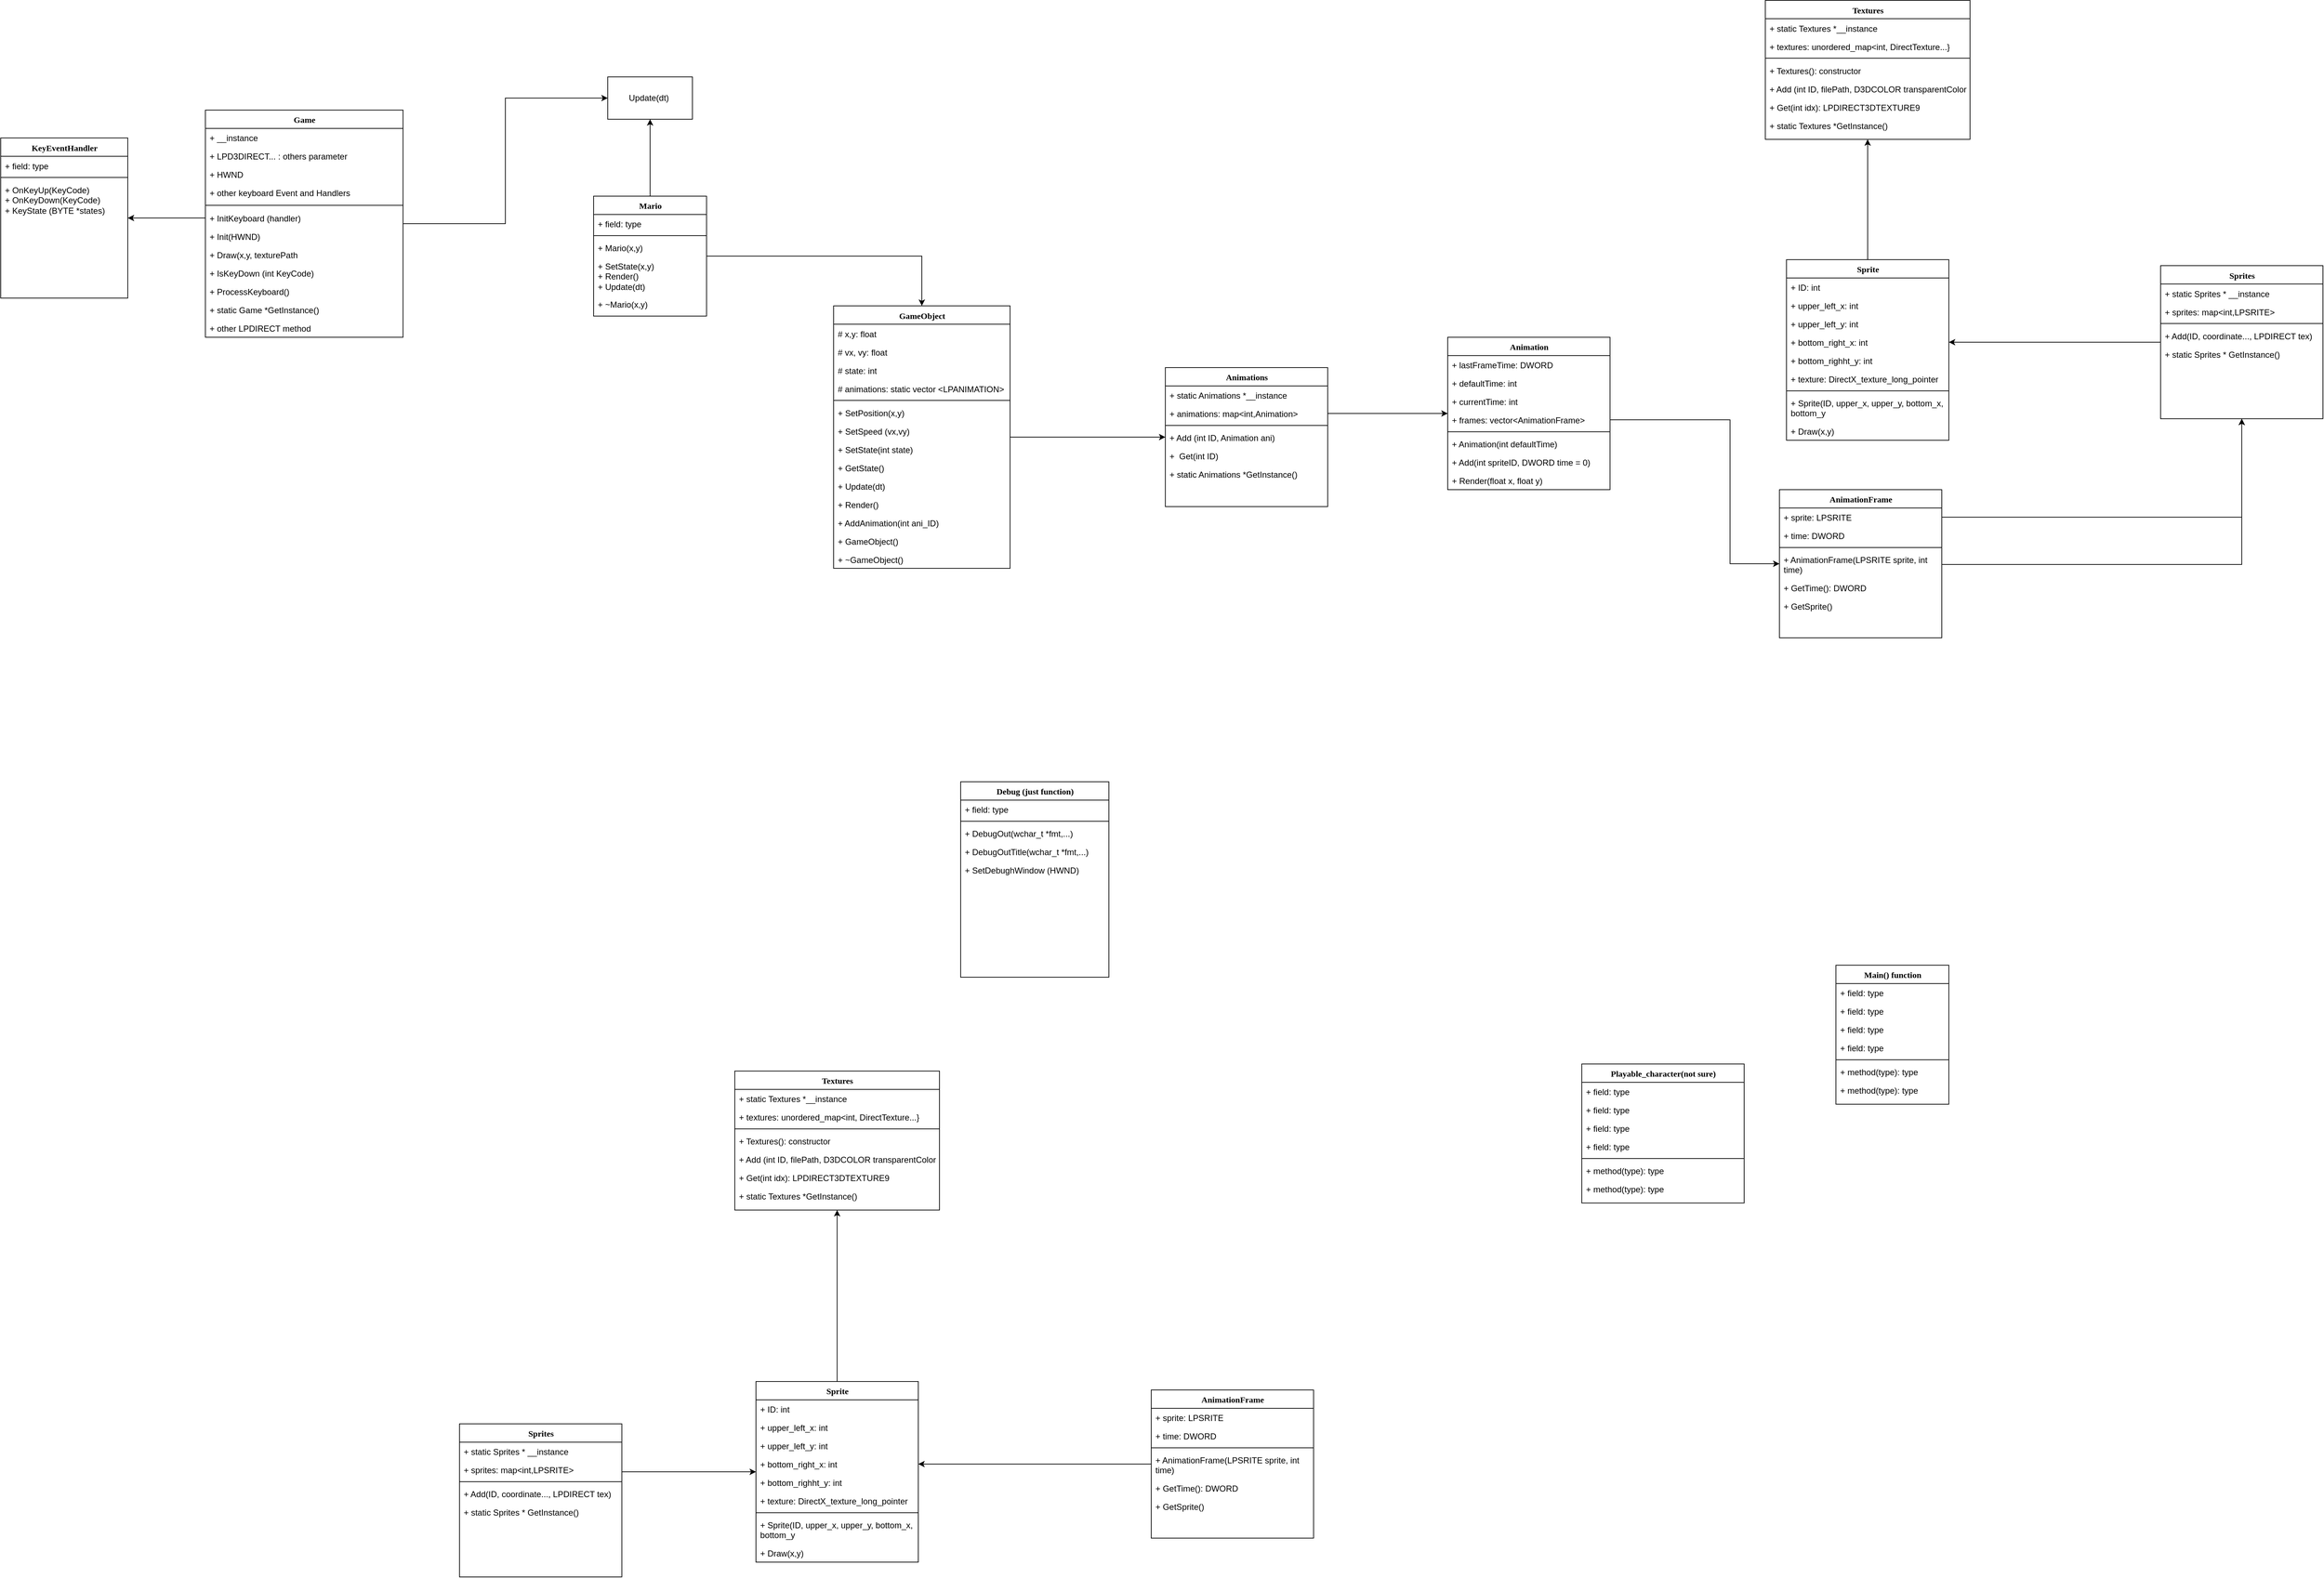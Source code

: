 <mxfile version="13.7.9" type="google"><diagram name="Page-1" id="9f46799a-70d6-7492-0946-bef42562c5a5"><mxGraphModel dx="1955" dy="1899" grid="1" gridSize="10" guides="1" tooltips="1" connect="1" arrows="1" fold="1" page="1" pageScale="1" pageWidth="1100" pageHeight="850" background="#ffffff" math="0" shadow="0"><root><mxCell id="0"/><mxCell id="1" parent="0"/><mxCell id="pceAsIxfxZbN6mCJ79yh-163" style="edgeStyle=orthogonalEdgeStyle;rounded=0;orthogonalLoop=1;jettySize=auto;html=1;entryX=1;entryY=0.5;entryDx=0;entryDy=0;" edge="1" parent="1" source="pceAsIxfxZbN6mCJ79yh-120" target="pceAsIxfxZbN6mCJ79yh-119"><mxGeometry relative="1" as="geometry"/></mxCell><mxCell id="pceAsIxfxZbN6mCJ79yh-192" style="edgeStyle=orthogonalEdgeStyle;rounded=0;orthogonalLoop=1;jettySize=auto;html=1;" edge="1" parent="1" source="pceAsIxfxZbN6mCJ79yh-109" target="pceAsIxfxZbN6mCJ79yh-25"><mxGeometry relative="1" as="geometry"/></mxCell><mxCell id="pceAsIxfxZbN6mCJ79yh-172" style="edgeStyle=orthogonalEdgeStyle;rounded=0;orthogonalLoop=1;jettySize=auto;html=1;" edge="1" parent="1" source="pceAsIxfxZbN6mCJ79yh-19" target="pceAsIxfxZbN6mCJ79yh-109"><mxGeometry relative="1" as="geometry"><Array as="points"><mxPoint x="1400" y="1448"/><mxPoint x="1400" y="1448"/></Array></mxGeometry></mxCell><mxCell id="pceAsIxfxZbN6mCJ79yh-189" style="edgeStyle=orthogonalEdgeStyle;rounded=0;orthogonalLoop=1;jettySize=auto;html=1;" edge="1" parent="1" source="pceAsIxfxZbN6mCJ79yh-33" target="pceAsIxfxZbN6mCJ79yh-9"><mxGeometry relative="1" as="geometry"/></mxCell><mxCell id="pceAsIxfxZbN6mCJ79yh-173" style="edgeStyle=orthogonalEdgeStyle;rounded=0;orthogonalLoop=1;jettySize=auto;html=1;" edge="1" parent="1" source="78961159f06e98e8-52" target="78961159f06e98e8-17"><mxGeometry relative="1" as="geometry"/></mxCell><mxCell id="pceAsIxfxZbN6mCJ79yh-175" style="edgeStyle=orthogonalEdgeStyle;rounded=0;orthogonalLoop=1;jettySize=auto;html=1;" edge="1" parent="1" source="pceAsIxfxZbN6mCJ79yh-11" target="pceAsIxfxZbN6mCJ79yh-1"><mxGeometry relative="1" as="geometry"/></mxCell><mxCell id="pceAsIxfxZbN6mCJ79yh-176" style="edgeStyle=orthogonalEdgeStyle;rounded=0;orthogonalLoop=1;jettySize=auto;html=1;entryX=0.5;entryY=0;entryDx=0;entryDy=0;" edge="1" parent="1" source="pceAsIxfxZbN6mCJ79yh-41" target="pceAsIxfxZbN6mCJ79yh-33"><mxGeometry relative="1" as="geometry"/></mxCell><mxCell id="78961159f06e98e8-30" value="Debug (just function)" style="swimlane;html=1;fontStyle=1;align=center;verticalAlign=top;childLayout=stackLayout;horizontal=1;startSize=26;horizontalStack=0;resizeParent=1;resizeLast=0;collapsible=1;marginBottom=0;swimlaneFillColor=#ffffff;rounded=0;shadow=0;comic=0;labelBackgroundColor=none;strokeWidth=1;fillColor=none;fontFamily=Verdana;fontSize=12" parent="1" vertex="1"><mxGeometry x="1810" y="470" width="210" height="277" as="geometry"/></mxCell><mxCell id="78961159f06e98e8-37" value="+ field: type" style="text;html=1;strokeColor=none;fillColor=none;align=left;verticalAlign=top;spacingLeft=4;spacingRight=4;whiteSpace=wrap;overflow=hidden;rotatable=0;points=[[0,0.5],[1,0.5]];portConstraint=eastwest;" parent="78961159f06e98e8-30" vertex="1"><mxGeometry y="26" width="210" height="26" as="geometry"/></mxCell><mxCell id="78961159f06e98e8-38" value="" style="line;html=1;strokeWidth=1;fillColor=none;align=left;verticalAlign=middle;spacingTop=-1;spacingLeft=3;spacingRight=3;rotatable=0;labelPosition=right;points=[];portConstraint=eastwest;" parent="78961159f06e98e8-30" vertex="1"><mxGeometry y="52" width="210" height="8" as="geometry"/></mxCell><mxCell id="78961159f06e98e8-39" value="+ DebugOut(wchar_t *fmt,...)&amp;nbsp;" style="text;html=1;strokeColor=none;fillColor=none;align=left;verticalAlign=top;spacingLeft=4;spacingRight=4;whiteSpace=wrap;overflow=hidden;rotatable=0;points=[[0,0.5],[1,0.5]];portConstraint=eastwest;" parent="78961159f06e98e8-30" vertex="1"><mxGeometry y="60" width="210" height="26" as="geometry"/></mxCell><mxCell id="78961159f06e98e8-40" value="+ DebugOutTitle(wchar_t *fmt,...)" style="text;html=1;strokeColor=none;fillColor=none;align=left;verticalAlign=top;spacingLeft=4;spacingRight=4;whiteSpace=wrap;overflow=hidden;rotatable=0;points=[[0,0.5],[1,0.5]];portConstraint=eastwest;" parent="78961159f06e98e8-30" vertex="1"><mxGeometry y="86" width="210" height="26" as="geometry"/></mxCell><mxCell id="78961159f06e98e8-42" value="+ SetDebughWindow (HWND)" style="text;html=1;strokeColor=none;fillColor=none;align=left;verticalAlign=top;spacingLeft=4;spacingRight=4;whiteSpace=wrap;overflow=hidden;rotatable=0;points=[[0,0.5],[1,0.5]];portConstraint=eastwest;" parent="78961159f06e98e8-30" vertex="1"><mxGeometry y="112" width="210" height="26" as="geometry"/></mxCell><mxCell id="pceAsIxfxZbN6mCJ79yh-49" value="Playable_character(not sure)" style="swimlane;html=1;fontStyle=1;align=center;verticalAlign=top;childLayout=stackLayout;horizontal=1;startSize=26;horizontalStack=0;resizeParent=1;resizeLast=0;collapsible=1;marginBottom=0;swimlaneFillColor=#ffffff;rounded=0;shadow=0;comic=0;labelBackgroundColor=none;strokeWidth=1;fillColor=none;fontFamily=Verdana;fontSize=12" vertex="1" parent="1"><mxGeometry x="2690" y="870" width="230" height="197" as="geometry"/></mxCell><mxCell id="pceAsIxfxZbN6mCJ79yh-50" value="+ field: type" style="text;html=1;strokeColor=none;fillColor=none;align=left;verticalAlign=top;spacingLeft=4;spacingRight=4;whiteSpace=wrap;overflow=hidden;rotatable=0;points=[[0,0.5],[1,0.5]];portConstraint=eastwest;" vertex="1" parent="pceAsIxfxZbN6mCJ79yh-49"><mxGeometry y="26" width="230" height="26" as="geometry"/></mxCell><mxCell id="pceAsIxfxZbN6mCJ79yh-51" value="+ field: type" style="text;html=1;strokeColor=none;fillColor=none;align=left;verticalAlign=top;spacingLeft=4;spacingRight=4;whiteSpace=wrap;overflow=hidden;rotatable=0;points=[[0,0.5],[1,0.5]];portConstraint=eastwest;" vertex="1" parent="pceAsIxfxZbN6mCJ79yh-49"><mxGeometry y="52" width="230" height="26" as="geometry"/></mxCell><mxCell id="pceAsIxfxZbN6mCJ79yh-52" value="+ field: type" style="text;html=1;strokeColor=none;fillColor=none;align=left;verticalAlign=top;spacingLeft=4;spacingRight=4;whiteSpace=wrap;overflow=hidden;rotatable=0;points=[[0,0.5],[1,0.5]];portConstraint=eastwest;" vertex="1" parent="pceAsIxfxZbN6mCJ79yh-49"><mxGeometry y="78" width="230" height="26" as="geometry"/></mxCell><mxCell id="pceAsIxfxZbN6mCJ79yh-53" value="+ field: type" style="text;html=1;strokeColor=none;fillColor=none;align=left;verticalAlign=top;spacingLeft=4;spacingRight=4;whiteSpace=wrap;overflow=hidden;rotatable=0;points=[[0,0.5],[1,0.5]];portConstraint=eastwest;" vertex="1" parent="pceAsIxfxZbN6mCJ79yh-49"><mxGeometry y="104" width="230" height="26" as="geometry"/></mxCell><mxCell id="pceAsIxfxZbN6mCJ79yh-54" value="" style="line;html=1;strokeWidth=1;fillColor=none;align=left;verticalAlign=middle;spacingTop=-1;spacingLeft=3;spacingRight=3;rotatable=0;labelPosition=right;points=[];portConstraint=eastwest;" vertex="1" parent="pceAsIxfxZbN6mCJ79yh-49"><mxGeometry y="130" width="230" height="8" as="geometry"/></mxCell><mxCell id="pceAsIxfxZbN6mCJ79yh-55" value="+ method(type): type" style="text;html=1;strokeColor=none;fillColor=none;align=left;verticalAlign=top;spacingLeft=4;spacingRight=4;whiteSpace=wrap;overflow=hidden;rotatable=0;points=[[0,0.5],[1,0.5]];portConstraint=eastwest;" vertex="1" parent="pceAsIxfxZbN6mCJ79yh-49"><mxGeometry y="138" width="230" height="26" as="geometry"/></mxCell><mxCell id="pceAsIxfxZbN6mCJ79yh-56" value="+ method(type): type" style="text;html=1;strokeColor=none;fillColor=none;align=left;verticalAlign=top;spacingLeft=4;spacingRight=4;whiteSpace=wrap;overflow=hidden;rotatable=0;points=[[0,0.5],[1,0.5]];portConstraint=eastwest;" vertex="1" parent="pceAsIxfxZbN6mCJ79yh-49"><mxGeometry y="164" width="230" height="26" as="geometry"/></mxCell><mxCell id="pceAsIxfxZbN6mCJ79yh-9" value="Animations" style="swimlane;html=1;fontStyle=1;align=center;verticalAlign=top;childLayout=stackLayout;horizontal=1;startSize=26;horizontalStack=0;resizeParent=1;resizeLast=0;collapsible=1;marginBottom=0;swimlaneFillColor=#ffffff;rounded=0;shadow=0;comic=0;labelBackgroundColor=none;strokeWidth=1;fillColor=none;fontFamily=Verdana;fontSize=12" vertex="1" parent="1"><mxGeometry x="2100" y="-117" width="230" height="197" as="geometry"/></mxCell><mxCell id="pceAsIxfxZbN6mCJ79yh-10" value="+ static Animations *__instance" style="text;html=1;strokeColor=none;fillColor=none;align=left;verticalAlign=top;spacingLeft=4;spacingRight=4;whiteSpace=wrap;overflow=hidden;rotatable=0;points=[[0,0.5],[1,0.5]];portConstraint=eastwest;" vertex="1" parent="pceAsIxfxZbN6mCJ79yh-9"><mxGeometry y="26" width="230" height="26" as="geometry"/></mxCell><mxCell id="pceAsIxfxZbN6mCJ79yh-11" value="+ animations: map&amp;lt;int,Animation&amp;gt;" style="text;html=1;strokeColor=none;fillColor=none;align=left;verticalAlign=top;spacingLeft=4;spacingRight=4;whiteSpace=wrap;overflow=hidden;rotatable=0;points=[[0,0.5],[1,0.5]];portConstraint=eastwest;" vertex="1" parent="pceAsIxfxZbN6mCJ79yh-9"><mxGeometry y="52" width="230" height="26" as="geometry"/></mxCell><mxCell id="pceAsIxfxZbN6mCJ79yh-14" value="" style="line;html=1;strokeWidth=1;fillColor=none;align=left;verticalAlign=middle;spacingTop=-1;spacingLeft=3;spacingRight=3;rotatable=0;labelPosition=right;points=[];portConstraint=eastwest;" vertex="1" parent="pceAsIxfxZbN6mCJ79yh-9"><mxGeometry y="78" width="230" height="8" as="geometry"/></mxCell><mxCell id="pceAsIxfxZbN6mCJ79yh-15" value="+ Add (int ID, Animation ani)&amp;nbsp;" style="text;html=1;strokeColor=none;fillColor=none;align=left;verticalAlign=top;spacingLeft=4;spacingRight=4;whiteSpace=wrap;overflow=hidden;rotatable=0;points=[[0,0.5],[1,0.5]];portConstraint=eastwest;" vertex="1" parent="pceAsIxfxZbN6mCJ79yh-9"><mxGeometry y="86" width="230" height="26" as="geometry"/></mxCell><mxCell id="pceAsIxfxZbN6mCJ79yh-16" value="+&amp;nbsp; Get(int ID)&amp;nbsp;" style="text;html=1;strokeColor=none;fillColor=none;align=left;verticalAlign=top;spacingLeft=4;spacingRight=4;whiteSpace=wrap;overflow=hidden;rotatable=0;points=[[0,0.5],[1,0.5]];portConstraint=eastwest;" vertex="1" parent="pceAsIxfxZbN6mCJ79yh-9"><mxGeometry y="112" width="230" height="26" as="geometry"/></mxCell><mxCell id="pceAsIxfxZbN6mCJ79yh-142" value="+ static Animations *GetInstance()" style="text;html=1;strokeColor=none;fillColor=none;align=left;verticalAlign=top;spacingLeft=4;spacingRight=4;whiteSpace=wrap;overflow=hidden;rotatable=0;points=[[0,0.5],[1,0.5]];portConstraint=eastwest;" vertex="1" parent="pceAsIxfxZbN6mCJ79yh-9"><mxGeometry y="138" width="230" height="26" as="geometry"/></mxCell><mxCell id="pceAsIxfxZbN6mCJ79yh-1" value="Animation&lt;br&gt;" style="swimlane;html=1;fontStyle=1;align=center;verticalAlign=top;childLayout=stackLayout;horizontal=1;startSize=26;horizontalStack=0;resizeParent=1;resizeLast=0;collapsible=1;marginBottom=0;swimlaneFillColor=#ffffff;rounded=0;shadow=0;comic=0;labelBackgroundColor=none;strokeWidth=1;fillColor=none;fontFamily=Verdana;fontSize=12" vertex="1" parent="1"><mxGeometry x="2500" y="-160" width="230" height="216" as="geometry"/></mxCell><mxCell id="pceAsIxfxZbN6mCJ79yh-2" value="+ lastFrameTime: DWORD&lt;br&gt;" style="text;html=1;strokeColor=none;fillColor=none;align=left;verticalAlign=top;spacingLeft=4;spacingRight=4;whiteSpace=wrap;overflow=hidden;rotatable=0;points=[[0,0.5],[1,0.5]];portConstraint=eastwest;" vertex="1" parent="pceAsIxfxZbN6mCJ79yh-1"><mxGeometry y="26" width="230" height="26" as="geometry"/></mxCell><mxCell id="pceAsIxfxZbN6mCJ79yh-3" value="+ defaultTime: int" style="text;html=1;strokeColor=none;fillColor=none;align=left;verticalAlign=top;spacingLeft=4;spacingRight=4;whiteSpace=wrap;overflow=hidden;rotatable=0;points=[[0,0.5],[1,0.5]];portConstraint=eastwest;" vertex="1" parent="pceAsIxfxZbN6mCJ79yh-1"><mxGeometry y="52" width="230" height="26" as="geometry"/></mxCell><mxCell id="pceAsIxfxZbN6mCJ79yh-4" value="+ currentTime: int&amp;nbsp;" style="text;html=1;strokeColor=none;fillColor=none;align=left;verticalAlign=top;spacingLeft=4;spacingRight=4;whiteSpace=wrap;overflow=hidden;rotatable=0;points=[[0,0.5],[1,0.5]];portConstraint=eastwest;" vertex="1" parent="pceAsIxfxZbN6mCJ79yh-1"><mxGeometry y="78" width="230" height="26" as="geometry"/></mxCell><mxCell id="pceAsIxfxZbN6mCJ79yh-5" value="+ frames: vector&amp;lt;AnimationFrame&amp;gt;&amp;nbsp;" style="text;html=1;strokeColor=none;fillColor=none;align=left;verticalAlign=top;spacingLeft=4;spacingRight=4;whiteSpace=wrap;overflow=hidden;rotatable=0;points=[[0,0.5],[1,0.5]];portConstraint=eastwest;" vertex="1" parent="pceAsIxfxZbN6mCJ79yh-1"><mxGeometry y="104" width="230" height="26" as="geometry"/></mxCell><mxCell id="pceAsIxfxZbN6mCJ79yh-6" value="" style="line;html=1;strokeWidth=1;fillColor=none;align=left;verticalAlign=middle;spacingTop=-1;spacingLeft=3;spacingRight=3;rotatable=0;labelPosition=right;points=[];portConstraint=eastwest;" vertex="1" parent="pceAsIxfxZbN6mCJ79yh-1"><mxGeometry y="130" width="230" height="8" as="geometry"/></mxCell><mxCell id="pceAsIxfxZbN6mCJ79yh-7" value="+ Animation(int defaultTime)&amp;nbsp;" style="text;html=1;strokeColor=none;fillColor=none;align=left;verticalAlign=top;spacingLeft=4;spacingRight=4;whiteSpace=wrap;overflow=hidden;rotatable=0;points=[[0,0.5],[1,0.5]];portConstraint=eastwest;" vertex="1" parent="pceAsIxfxZbN6mCJ79yh-1"><mxGeometry y="138" width="230" height="26" as="geometry"/></mxCell><mxCell id="pceAsIxfxZbN6mCJ79yh-8" value="+ Add(int spriteID, DWORD time = 0)&amp;nbsp;" style="text;html=1;strokeColor=none;fillColor=none;align=left;verticalAlign=top;spacingLeft=4;spacingRight=4;whiteSpace=wrap;overflow=hidden;rotatable=0;points=[[0,0.5],[1,0.5]];portConstraint=eastwest;" vertex="1" parent="pceAsIxfxZbN6mCJ79yh-1"><mxGeometry y="164" width="230" height="26" as="geometry"/></mxCell><mxCell id="pceAsIxfxZbN6mCJ79yh-141" value="+ Render(float x, float y)" style="text;html=1;strokeColor=none;fillColor=none;align=left;verticalAlign=top;spacingLeft=4;spacingRight=4;whiteSpace=wrap;overflow=hidden;rotatable=0;points=[[0,0.5],[1,0.5]];portConstraint=eastwest;" vertex="1" parent="pceAsIxfxZbN6mCJ79yh-1"><mxGeometry y="190" width="230" height="26" as="geometry"/></mxCell><mxCell id="pceAsIxfxZbN6mCJ79yh-194" style="edgeStyle=orthogonalEdgeStyle;rounded=0;orthogonalLoop=1;jettySize=auto;html=1;" edge="1" source="pceAsIxfxZbN6mCJ79yh-195" target="pceAsIxfxZbN6mCJ79yh-219" parent="1"><mxGeometry relative="1" as="geometry"/></mxCell><mxCell id="pceAsIxfxZbN6mCJ79yh-57" value="Main() function" style="swimlane;html=1;fontStyle=1;align=center;verticalAlign=top;childLayout=stackLayout;horizontal=1;startSize=26;horizontalStack=0;resizeParent=1;resizeLast=0;collapsible=1;marginBottom=0;swimlaneFillColor=#ffffff;rounded=0;shadow=0;comic=0;labelBackgroundColor=none;strokeWidth=1;fillColor=none;fontFamily=Verdana;fontSize=12" vertex="1" parent="1"><mxGeometry x="3050" y="730" width="160" height="197" as="geometry"/></mxCell><mxCell id="pceAsIxfxZbN6mCJ79yh-58" value="+ field: type" style="text;html=1;strokeColor=none;fillColor=none;align=left;verticalAlign=top;spacingLeft=4;spacingRight=4;whiteSpace=wrap;overflow=hidden;rotatable=0;points=[[0,0.5],[1,0.5]];portConstraint=eastwest;" vertex="1" parent="pceAsIxfxZbN6mCJ79yh-57"><mxGeometry y="26" width="160" height="26" as="geometry"/></mxCell><mxCell id="pceAsIxfxZbN6mCJ79yh-59" value="+ field: type" style="text;html=1;strokeColor=none;fillColor=none;align=left;verticalAlign=top;spacingLeft=4;spacingRight=4;whiteSpace=wrap;overflow=hidden;rotatable=0;points=[[0,0.5],[1,0.5]];portConstraint=eastwest;" vertex="1" parent="pceAsIxfxZbN6mCJ79yh-57"><mxGeometry y="52" width="160" height="26" as="geometry"/></mxCell><mxCell id="pceAsIxfxZbN6mCJ79yh-60" value="+ field: type" style="text;html=1;strokeColor=none;fillColor=none;align=left;verticalAlign=top;spacingLeft=4;spacingRight=4;whiteSpace=wrap;overflow=hidden;rotatable=0;points=[[0,0.5],[1,0.5]];portConstraint=eastwest;" vertex="1" parent="pceAsIxfxZbN6mCJ79yh-57"><mxGeometry y="78" width="160" height="26" as="geometry"/></mxCell><mxCell id="pceAsIxfxZbN6mCJ79yh-61" value="+ field: type" style="text;html=1;strokeColor=none;fillColor=none;align=left;verticalAlign=top;spacingLeft=4;spacingRight=4;whiteSpace=wrap;overflow=hidden;rotatable=0;points=[[0,0.5],[1,0.5]];portConstraint=eastwest;" vertex="1" parent="pceAsIxfxZbN6mCJ79yh-57"><mxGeometry y="104" width="160" height="26" as="geometry"/></mxCell><mxCell id="pceAsIxfxZbN6mCJ79yh-62" value="" style="line;html=1;strokeWidth=1;fillColor=none;align=left;verticalAlign=middle;spacingTop=-1;spacingLeft=3;spacingRight=3;rotatable=0;labelPosition=right;points=[];portConstraint=eastwest;" vertex="1" parent="pceAsIxfxZbN6mCJ79yh-57"><mxGeometry y="130" width="160" height="8" as="geometry"/></mxCell><mxCell id="pceAsIxfxZbN6mCJ79yh-63" value="+ method(type): type" style="text;html=1;strokeColor=none;fillColor=none;align=left;verticalAlign=top;spacingLeft=4;spacingRight=4;whiteSpace=wrap;overflow=hidden;rotatable=0;points=[[0,0.5],[1,0.5]];portConstraint=eastwest;" vertex="1" parent="pceAsIxfxZbN6mCJ79yh-57"><mxGeometry y="138" width="160" height="26" as="geometry"/></mxCell><mxCell id="pceAsIxfxZbN6mCJ79yh-64" value="+ method(type): type" style="text;html=1;strokeColor=none;fillColor=none;align=left;verticalAlign=top;spacingLeft=4;spacingRight=4;whiteSpace=wrap;overflow=hidden;rotatable=0;points=[[0,0.5],[1,0.5]];portConstraint=eastwest;" vertex="1" parent="pceAsIxfxZbN6mCJ79yh-57"><mxGeometry y="164" width="160" height="26" as="geometry"/></mxCell><mxCell id="pceAsIxfxZbN6mCJ79yh-228" style="edgeStyle=orthogonalEdgeStyle;rounded=0;orthogonalLoop=1;jettySize=auto;html=1;entryX=1;entryY=0.5;entryDx=0;entryDy=0;" edge="1" parent="1" source="pceAsIxfxZbN6mCJ79yh-206" target="pceAsIxfxZbN6mCJ79yh-199"><mxGeometry relative="1" as="geometry"/></mxCell><mxCell id="pceAsIxfxZbN6mCJ79yh-195" value="Sprite" style="swimlane;html=1;fontStyle=1;align=center;verticalAlign=top;childLayout=stackLayout;horizontal=1;startSize=26;horizontalStack=0;resizeParent=1;resizeLast=0;collapsible=1;marginBottom=0;swimlaneFillColor=#ffffff;rounded=0;shadow=0;comic=0;labelBackgroundColor=none;strokeWidth=1;fillColor=none;fontFamily=Verdana;fontSize=12" vertex="1" parent="1"><mxGeometry x="2980" y="-270" width="230" height="256" as="geometry"/></mxCell><mxCell id="pceAsIxfxZbN6mCJ79yh-196" value="+ ID: int&lt;br&gt;" style="text;html=1;strokeColor=none;fillColor=none;align=left;verticalAlign=top;spacingLeft=4;spacingRight=4;whiteSpace=wrap;overflow=hidden;rotatable=0;points=[[0,0.5],[1,0.5]];portConstraint=eastwest;" vertex="1" parent="pceAsIxfxZbN6mCJ79yh-195"><mxGeometry y="26" width="230" height="26" as="geometry"/></mxCell><mxCell id="pceAsIxfxZbN6mCJ79yh-197" value="+ upper_left_x: int" style="text;html=1;strokeColor=none;fillColor=none;align=left;verticalAlign=top;spacingLeft=4;spacingRight=4;whiteSpace=wrap;overflow=hidden;rotatable=0;points=[[0,0.5],[1,0.5]];portConstraint=eastwest;" vertex="1" parent="pceAsIxfxZbN6mCJ79yh-195"><mxGeometry y="52" width="230" height="26" as="geometry"/></mxCell><mxCell id="pceAsIxfxZbN6mCJ79yh-198" value="+ upper_left_y: int" style="text;html=1;strokeColor=none;fillColor=none;align=left;verticalAlign=top;spacingLeft=4;spacingRight=4;whiteSpace=wrap;overflow=hidden;rotatable=0;points=[[0,0.5],[1,0.5]];portConstraint=eastwest;" vertex="1" parent="pceAsIxfxZbN6mCJ79yh-195"><mxGeometry y="78" width="230" height="26" as="geometry"/></mxCell><mxCell id="pceAsIxfxZbN6mCJ79yh-199" value="+ bottom_right_x: int" style="text;html=1;strokeColor=none;fillColor=none;align=left;verticalAlign=top;spacingLeft=4;spacingRight=4;whiteSpace=wrap;overflow=hidden;rotatable=0;points=[[0,0.5],[1,0.5]];portConstraint=eastwest;" vertex="1" parent="pceAsIxfxZbN6mCJ79yh-195"><mxGeometry y="104" width="230" height="26" as="geometry"/></mxCell><mxCell id="pceAsIxfxZbN6mCJ79yh-200" value="+ bottom_righht_y: int" style="text;html=1;strokeColor=none;fillColor=none;align=left;verticalAlign=top;spacingLeft=4;spacingRight=4;whiteSpace=wrap;overflow=hidden;rotatable=0;points=[[0,0.5],[1,0.5]];portConstraint=eastwest;" vertex="1" parent="pceAsIxfxZbN6mCJ79yh-195"><mxGeometry y="130" width="230" height="26" as="geometry"/></mxCell><mxCell id="pceAsIxfxZbN6mCJ79yh-201" value="+ texture: DirectX_texture_long_pointer" style="text;html=1;strokeColor=none;fillColor=none;align=left;verticalAlign=top;spacingLeft=4;spacingRight=4;whiteSpace=wrap;overflow=hidden;rotatable=0;points=[[0,0.5],[1,0.5]];portConstraint=eastwest;" vertex="1" parent="pceAsIxfxZbN6mCJ79yh-195"><mxGeometry y="156" width="230" height="26" as="geometry"/></mxCell><mxCell id="pceAsIxfxZbN6mCJ79yh-202" value="" style="line;html=1;strokeWidth=1;fillColor=none;align=left;verticalAlign=middle;spacingTop=-1;spacingLeft=3;spacingRight=3;rotatable=0;labelPosition=right;points=[];portConstraint=eastwest;" vertex="1" parent="pceAsIxfxZbN6mCJ79yh-195"><mxGeometry y="182" width="230" height="8" as="geometry"/></mxCell><mxCell id="pceAsIxfxZbN6mCJ79yh-203" value="+ Sprite(ID, upper_x, upper_y, bottom_x, bottom_y" style="text;html=1;strokeColor=none;fillColor=none;align=left;verticalAlign=top;spacingLeft=4;spacingRight=4;whiteSpace=wrap;overflow=hidden;rotatable=0;points=[[0,0.5],[1,0.5]];portConstraint=eastwest;" vertex="1" parent="pceAsIxfxZbN6mCJ79yh-195"><mxGeometry y="190" width="230" height="40" as="geometry"/></mxCell><mxCell id="pceAsIxfxZbN6mCJ79yh-204" value="+ Draw(x,y)" style="text;html=1;strokeColor=none;fillColor=none;align=left;verticalAlign=top;spacingLeft=4;spacingRight=4;whiteSpace=wrap;overflow=hidden;rotatable=0;points=[[0,0.5],[1,0.5]];portConstraint=eastwest;" vertex="1" parent="pceAsIxfxZbN6mCJ79yh-195"><mxGeometry y="230" width="230" height="26" as="geometry"/></mxCell><mxCell id="pceAsIxfxZbN6mCJ79yh-206" value="Sprites" style="swimlane;html=1;fontStyle=1;align=center;verticalAlign=top;childLayout=stackLayout;horizontal=1;startSize=26;horizontalStack=0;resizeParent=1;resizeLast=0;collapsible=1;marginBottom=0;swimlaneFillColor=#ffffff;rounded=0;shadow=0;comic=0;labelBackgroundColor=none;strokeWidth=1;fillColor=none;fontFamily=Verdana;fontSize=12" vertex="1" parent="1"><mxGeometry x="3510" y="-261.5" width="230" height="217" as="geometry"/></mxCell><mxCell id="pceAsIxfxZbN6mCJ79yh-207" value="+ static Sprites * __instance" style="text;html=1;strokeColor=none;fillColor=none;align=left;verticalAlign=top;spacingLeft=4;spacingRight=4;whiteSpace=wrap;overflow=hidden;rotatable=0;points=[[0,0.5],[1,0.5]];portConstraint=eastwest;" vertex="1" parent="pceAsIxfxZbN6mCJ79yh-206"><mxGeometry y="26" width="230" height="26" as="geometry"/></mxCell><mxCell id="pceAsIxfxZbN6mCJ79yh-208" value="+ sprites: map&amp;lt;int,LPSRITE&amp;gt;&amp;nbsp;" style="text;html=1;strokeColor=none;fillColor=none;align=left;verticalAlign=top;spacingLeft=4;spacingRight=4;whiteSpace=wrap;overflow=hidden;rotatable=0;points=[[0,0.5],[1,0.5]];portConstraint=eastwest;" vertex="1" parent="pceAsIxfxZbN6mCJ79yh-206"><mxGeometry y="52" width="230" height="26" as="geometry"/></mxCell><mxCell id="pceAsIxfxZbN6mCJ79yh-209" value="" style="line;html=1;strokeWidth=1;fillColor=none;align=left;verticalAlign=middle;spacingTop=-1;spacingLeft=3;spacingRight=3;rotatable=0;labelPosition=right;points=[];portConstraint=eastwest;" vertex="1" parent="pceAsIxfxZbN6mCJ79yh-206"><mxGeometry y="78" width="230" height="8" as="geometry"/></mxCell><mxCell id="pceAsIxfxZbN6mCJ79yh-210" value="+ Add(ID, coordinate..., LPDIRECT tex)" style="text;html=1;strokeColor=none;fillColor=none;align=left;verticalAlign=top;spacingLeft=4;spacingRight=4;whiteSpace=wrap;overflow=hidden;rotatable=0;points=[[0,0.5],[1,0.5]];portConstraint=eastwest;" vertex="1" parent="pceAsIxfxZbN6mCJ79yh-206"><mxGeometry y="86" width="230" height="26" as="geometry"/></mxCell><mxCell id="pceAsIxfxZbN6mCJ79yh-211" value="+ static Sprites * GetInstance()" style="text;html=1;strokeColor=none;fillColor=none;align=left;verticalAlign=top;spacingLeft=4;spacingRight=4;whiteSpace=wrap;overflow=hidden;rotatable=0;points=[[0,0.5],[1,0.5]];portConstraint=eastwest;" vertex="1" parent="pceAsIxfxZbN6mCJ79yh-206"><mxGeometry y="112" width="230" height="26" as="geometry"/></mxCell><mxCell id="pceAsIxfxZbN6mCJ79yh-219" value="Textures" style="swimlane;html=1;fontStyle=1;align=center;verticalAlign=top;childLayout=stackLayout;horizontal=1;startSize=26;horizontalStack=0;resizeParent=1;resizeLast=0;collapsible=1;marginBottom=0;swimlaneFillColor=#ffffff;rounded=0;shadow=0;comic=0;labelBackgroundColor=none;strokeWidth=1;fillColor=none;fontFamily=Verdana;fontSize=12" vertex="1" parent="1"><mxGeometry x="2950" y="-637.5" width="290" height="197" as="geometry"/></mxCell><mxCell id="pceAsIxfxZbN6mCJ79yh-220" value="+ static Textures *__instance" style="text;html=1;strokeColor=none;fillColor=none;align=left;verticalAlign=top;spacingLeft=4;spacingRight=4;whiteSpace=wrap;overflow=hidden;rotatable=0;points=[[0,0.5],[1,0.5]];portConstraint=eastwest;" vertex="1" parent="pceAsIxfxZbN6mCJ79yh-219"><mxGeometry y="26" width="290" height="26" as="geometry"/></mxCell><mxCell id="pceAsIxfxZbN6mCJ79yh-221" value="+ textures: unordered_map&amp;lt;int, DirectTexture...}" style="text;html=1;strokeColor=none;fillColor=none;align=left;verticalAlign=top;spacingLeft=4;spacingRight=4;whiteSpace=wrap;overflow=hidden;rotatable=0;points=[[0,0.5],[1,0.5]];portConstraint=eastwest;" vertex="1" parent="pceAsIxfxZbN6mCJ79yh-219"><mxGeometry y="52" width="290" height="26" as="geometry"/></mxCell><mxCell id="pceAsIxfxZbN6mCJ79yh-222" value="" style="line;html=1;strokeWidth=1;fillColor=none;align=left;verticalAlign=middle;spacingTop=-1;spacingLeft=3;spacingRight=3;rotatable=0;labelPosition=right;points=[];portConstraint=eastwest;" vertex="1" parent="pceAsIxfxZbN6mCJ79yh-219"><mxGeometry y="78" width="290" height="8" as="geometry"/></mxCell><mxCell id="pceAsIxfxZbN6mCJ79yh-223" value="+ Textures(): constructor" style="text;html=1;strokeColor=none;fillColor=none;align=left;verticalAlign=top;spacingLeft=4;spacingRight=4;whiteSpace=wrap;overflow=hidden;rotatable=0;points=[[0,0.5],[1,0.5]];portConstraint=eastwest;" vertex="1" parent="pceAsIxfxZbN6mCJ79yh-219"><mxGeometry y="86" width="290" height="26" as="geometry"/></mxCell><mxCell id="pceAsIxfxZbN6mCJ79yh-224" value="+ Add (int ID, filePath, D3DCOLOR transparentColor" style="text;html=1;strokeColor=none;fillColor=none;align=left;verticalAlign=top;spacingLeft=4;spacingRight=4;whiteSpace=wrap;overflow=hidden;rotatable=0;points=[[0,0.5],[1,0.5]];portConstraint=eastwest;" vertex="1" parent="pceAsIxfxZbN6mCJ79yh-219"><mxGeometry y="112" width="290" height="26" as="geometry"/></mxCell><mxCell id="pceAsIxfxZbN6mCJ79yh-225" value="+ Get(int idx): LPDIRECT3DTEXTURE9" style="text;html=1;strokeColor=none;fillColor=none;align=left;verticalAlign=top;spacingLeft=4;spacingRight=4;whiteSpace=wrap;overflow=hidden;rotatable=0;points=[[0,0.5],[1,0.5]];portConstraint=eastwest;" vertex="1" parent="pceAsIxfxZbN6mCJ79yh-219"><mxGeometry y="138" width="290" height="26" as="geometry"/></mxCell><mxCell id="pceAsIxfxZbN6mCJ79yh-226" value="+ static Textures *GetInstance()" style="text;html=1;strokeColor=none;fillColor=none;align=left;verticalAlign=top;spacingLeft=4;spacingRight=4;whiteSpace=wrap;overflow=hidden;rotatable=0;points=[[0,0.5],[1,0.5]];portConstraint=eastwest;" vertex="1" parent="pceAsIxfxZbN6mCJ79yh-219"><mxGeometry y="164" width="290" height="26" as="geometry"/></mxCell><mxCell id="pceAsIxfxZbN6mCJ79yh-212" value="AnimationFrame" style="swimlane;html=1;fontStyle=1;align=center;verticalAlign=top;childLayout=stackLayout;horizontal=1;startSize=26;horizontalStack=0;resizeParent=1;resizeLast=0;collapsible=1;marginBottom=0;swimlaneFillColor=#ffffff;rounded=0;shadow=0;comic=0;labelBackgroundColor=none;strokeWidth=1;fillColor=none;fontFamily=Verdana;fontSize=12" vertex="1" parent="1"><mxGeometry x="2970" y="56" width="230" height="210" as="geometry"/></mxCell><mxCell id="pceAsIxfxZbN6mCJ79yh-213" value="+ sprite: LPSRITE" style="text;html=1;strokeColor=none;fillColor=none;align=left;verticalAlign=top;spacingLeft=4;spacingRight=4;whiteSpace=wrap;overflow=hidden;rotatable=0;points=[[0,0.5],[1,0.5]];portConstraint=eastwest;" vertex="1" parent="pceAsIxfxZbN6mCJ79yh-212"><mxGeometry y="26" width="230" height="26" as="geometry"/></mxCell><mxCell id="pceAsIxfxZbN6mCJ79yh-214" value="+ time: DWORD" style="text;html=1;strokeColor=none;fillColor=none;align=left;verticalAlign=top;spacingLeft=4;spacingRight=4;whiteSpace=wrap;overflow=hidden;rotatable=0;points=[[0,0.5],[1,0.5]];portConstraint=eastwest;" vertex="1" parent="pceAsIxfxZbN6mCJ79yh-212"><mxGeometry y="52" width="230" height="26" as="geometry"/></mxCell><mxCell id="pceAsIxfxZbN6mCJ79yh-215" value="" style="line;html=1;strokeWidth=1;fillColor=none;align=left;verticalAlign=middle;spacingTop=-1;spacingLeft=3;spacingRight=3;rotatable=0;labelPosition=right;points=[];portConstraint=eastwest;" vertex="1" parent="pceAsIxfxZbN6mCJ79yh-212"><mxGeometry y="78" width="230" height="8" as="geometry"/></mxCell><mxCell id="pceAsIxfxZbN6mCJ79yh-216" value="+ AnimationFrame(LPSRITE sprite, int time)" style="text;html=1;strokeColor=none;fillColor=none;align=left;verticalAlign=top;spacingLeft=4;spacingRight=4;whiteSpace=wrap;overflow=hidden;rotatable=0;points=[[0,0.5],[1,0.5]];portConstraint=eastwest;" vertex="1" parent="pceAsIxfxZbN6mCJ79yh-212"><mxGeometry y="86" width="230" height="40" as="geometry"/></mxCell><mxCell id="pceAsIxfxZbN6mCJ79yh-217" value="+ GetTime(): DWORD" style="text;html=1;strokeColor=none;fillColor=none;align=left;verticalAlign=top;spacingLeft=4;spacingRight=4;whiteSpace=wrap;overflow=hidden;rotatable=0;points=[[0,0.5],[1,0.5]];portConstraint=eastwest;" vertex="1" parent="pceAsIxfxZbN6mCJ79yh-212"><mxGeometry y="126" width="230" height="26" as="geometry"/></mxCell><mxCell id="pceAsIxfxZbN6mCJ79yh-218" value="+ GetSprite()" style="text;html=1;strokeColor=none;fillColor=none;align=left;verticalAlign=top;spacingLeft=4;spacingRight=4;whiteSpace=wrap;overflow=hidden;rotatable=0;points=[[0,0.5],[1,0.5]];portConstraint=eastwest;" vertex="1" parent="pceAsIxfxZbN6mCJ79yh-212"><mxGeometry y="152" width="230" height="26" as="geometry"/></mxCell><mxCell id="pceAsIxfxZbN6mCJ79yh-230" style="edgeStyle=orthogonalEdgeStyle;rounded=0;orthogonalLoop=1;jettySize=auto;html=1;entryX=0.5;entryY=1;entryDx=0;entryDy=0;" edge="1" parent="1" source="pceAsIxfxZbN6mCJ79yh-216" target="pceAsIxfxZbN6mCJ79yh-206"><mxGeometry relative="1" as="geometry"/></mxCell><mxCell id="pceAsIxfxZbN6mCJ79yh-232" style="edgeStyle=orthogonalEdgeStyle;rounded=0;orthogonalLoop=1;jettySize=auto;html=1;" edge="1" parent="1" source="pceAsIxfxZbN6mCJ79yh-213" target="pceAsIxfxZbN6mCJ79yh-206"><mxGeometry relative="1" as="geometry"/></mxCell><mxCell id="pceAsIxfxZbN6mCJ79yh-234" style="edgeStyle=orthogonalEdgeStyle;rounded=0;orthogonalLoop=1;jettySize=auto;html=1;" edge="1" parent="1" source="pceAsIxfxZbN6mCJ79yh-5" target="pceAsIxfxZbN6mCJ79yh-212"><mxGeometry relative="1" as="geometry"><Array as="points"><mxPoint x="2900" y="-43"/><mxPoint x="2900" y="161"/></Array></mxGeometry></mxCell><mxCell id="pceAsIxfxZbN6mCJ79yh-238" style="edgeStyle=orthogonalEdgeStyle;rounded=0;orthogonalLoop=1;jettySize=auto;html=1;" edge="1" parent="1" source="78961159f06e98e8-43" target="pceAsIxfxZbN6mCJ79yh-237"><mxGeometry relative="1" as="geometry"/></mxCell><mxCell id="78961159f06e98e8-43" value="Game" style="swimlane;html=1;fontStyle=1;align=center;verticalAlign=top;childLayout=stackLayout;horizontal=1;startSize=26;horizontalStack=0;resizeParent=1;resizeLast=0;collapsible=1;marginBottom=0;swimlaneFillColor=#ffffff;rounded=0;shadow=0;comic=0;labelBackgroundColor=none;strokeWidth=1;fillColor=none;fontFamily=Verdana;fontSize=12" parent="1" vertex="1"><mxGeometry x="740" y="-482" width="280" height="322" as="geometry"/></mxCell><mxCell id="78961159f06e98e8-45" value="+ __instance" style="text;html=1;strokeColor=none;fillColor=none;align=left;verticalAlign=top;spacingLeft=4;spacingRight=4;whiteSpace=wrap;overflow=hidden;rotatable=0;points=[[0,0.5],[1,0.5]];portConstraint=eastwest;" parent="78961159f06e98e8-43" vertex="1"><mxGeometry y="26" width="280" height="26" as="geometry"/></mxCell><mxCell id="78961159f06e98e8-49" value="+ LPD3DIRECT... : others parameter" style="text;html=1;strokeColor=none;fillColor=none;align=left;verticalAlign=top;spacingLeft=4;spacingRight=4;whiteSpace=wrap;overflow=hidden;rotatable=0;points=[[0,0.5],[1,0.5]];portConstraint=eastwest;" parent="78961159f06e98e8-43" vertex="1"><mxGeometry y="52" width="280" height="26" as="geometry"/></mxCell><mxCell id="78961159f06e98e8-50" value="+ HWND&amp;nbsp;" style="text;html=1;strokeColor=none;fillColor=none;align=left;verticalAlign=top;spacingLeft=4;spacingRight=4;whiteSpace=wrap;overflow=hidden;rotatable=0;points=[[0,0.5],[1,0.5]];portConstraint=eastwest;" parent="78961159f06e98e8-43" vertex="1"><mxGeometry y="78" width="280" height="26" as="geometry"/></mxCell><mxCell id="pceAsIxfxZbN6mCJ79yh-101" value="+ other keyboard Event and Handlers&amp;nbsp;" style="text;html=1;strokeColor=none;fillColor=none;align=left;verticalAlign=top;spacingLeft=4;spacingRight=4;whiteSpace=wrap;overflow=hidden;rotatable=0;points=[[0,0.5],[1,0.5]];portConstraint=eastwest;" vertex="1" parent="78961159f06e98e8-43"><mxGeometry y="104" width="280" height="26" as="geometry"/></mxCell><mxCell id="78961159f06e98e8-51" value="" style="line;html=1;strokeWidth=1;fillColor=none;align=left;verticalAlign=middle;spacingTop=-1;spacingLeft=3;spacingRight=3;rotatable=0;labelPosition=right;points=[];portConstraint=eastwest;" parent="78961159f06e98e8-43" vertex="1"><mxGeometry y="130" width="280" height="10" as="geometry"/></mxCell><mxCell id="78961159f06e98e8-52" value="+ InitKeyboard (handler)" style="text;html=1;strokeColor=none;fillColor=none;align=left;verticalAlign=top;spacingLeft=4;spacingRight=4;whiteSpace=wrap;overflow=hidden;rotatable=0;points=[[0,0.5],[1,0.5]];portConstraint=eastwest;" parent="78961159f06e98e8-43" vertex="1"><mxGeometry y="140" width="280" height="26" as="geometry"/></mxCell><mxCell id="78961159f06e98e8-53" value="+ Init(HWND)" style="text;html=1;strokeColor=none;fillColor=none;align=left;verticalAlign=top;spacingLeft=4;spacingRight=4;whiteSpace=wrap;overflow=hidden;rotatable=0;points=[[0,0.5],[1,0.5]];portConstraint=eastwest;" parent="78961159f06e98e8-43" vertex="1"><mxGeometry y="166" width="280" height="26" as="geometry"/></mxCell><mxCell id="pceAsIxfxZbN6mCJ79yh-104" value="+ Draw(x,y, texturePath" style="text;html=1;strokeColor=none;fillColor=none;align=left;verticalAlign=top;spacingLeft=4;spacingRight=4;whiteSpace=wrap;overflow=hidden;rotatable=0;points=[[0,0.5],[1,0.5]];portConstraint=eastwest;" vertex="1" parent="78961159f06e98e8-43"><mxGeometry y="192" width="280" height="26" as="geometry"/></mxCell><mxCell id="pceAsIxfxZbN6mCJ79yh-105" value="+ IsKeyDown (int KeyCode)" style="text;html=1;strokeColor=none;fillColor=none;align=left;verticalAlign=top;spacingLeft=4;spacingRight=4;whiteSpace=wrap;overflow=hidden;rotatable=0;points=[[0,0.5],[1,0.5]];portConstraint=eastwest;" vertex="1" parent="78961159f06e98e8-43"><mxGeometry y="218" width="280" height="26" as="geometry"/></mxCell><mxCell id="pceAsIxfxZbN6mCJ79yh-106" value="+ ProcessKeyboard()" style="text;html=1;strokeColor=none;fillColor=none;align=left;verticalAlign=top;spacingLeft=4;spacingRight=4;whiteSpace=wrap;overflow=hidden;rotatable=0;points=[[0,0.5],[1,0.5]];portConstraint=eastwest;" vertex="1" parent="78961159f06e98e8-43"><mxGeometry y="244" width="280" height="26" as="geometry"/></mxCell><mxCell id="pceAsIxfxZbN6mCJ79yh-107" value="+ static Game *GetInstance()" style="text;html=1;strokeColor=none;fillColor=none;align=left;verticalAlign=top;spacingLeft=4;spacingRight=4;whiteSpace=wrap;overflow=hidden;rotatable=0;points=[[0,0.5],[1,0.5]];portConstraint=eastwest;" vertex="1" parent="78961159f06e98e8-43"><mxGeometry y="270" width="280" height="26" as="geometry"/></mxCell><mxCell id="pceAsIxfxZbN6mCJ79yh-108" value="+ other LPDIRECT method" style="text;html=1;strokeColor=none;fillColor=none;align=left;verticalAlign=top;spacingLeft=4;spacingRight=4;whiteSpace=wrap;overflow=hidden;rotatable=0;points=[[0,0.5],[1,0.5]];portConstraint=eastwest;" vertex="1" parent="78961159f06e98e8-43"><mxGeometry y="296" width="280" height="26" as="geometry"/></mxCell><mxCell id="pceAsIxfxZbN6mCJ79yh-109" value="Sprite" style="swimlane;html=1;fontStyle=1;align=center;verticalAlign=top;childLayout=stackLayout;horizontal=1;startSize=26;horizontalStack=0;resizeParent=1;resizeLast=0;collapsible=1;marginBottom=0;swimlaneFillColor=#ffffff;rounded=0;shadow=0;comic=0;labelBackgroundColor=none;strokeWidth=1;fillColor=none;fontFamily=Verdana;fontSize=12" vertex="1" parent="1"><mxGeometry x="1520" y="1320" width="230" height="256" as="geometry"/></mxCell><mxCell id="pceAsIxfxZbN6mCJ79yh-110" value="+ ID: int&lt;br&gt;" style="text;html=1;strokeColor=none;fillColor=none;align=left;verticalAlign=top;spacingLeft=4;spacingRight=4;whiteSpace=wrap;overflow=hidden;rotatable=0;points=[[0,0.5],[1,0.5]];portConstraint=eastwest;" vertex="1" parent="pceAsIxfxZbN6mCJ79yh-109"><mxGeometry y="26" width="230" height="26" as="geometry"/></mxCell><mxCell id="pceAsIxfxZbN6mCJ79yh-111" value="+ upper_left_x: int" style="text;html=1;strokeColor=none;fillColor=none;align=left;verticalAlign=top;spacingLeft=4;spacingRight=4;whiteSpace=wrap;overflow=hidden;rotatable=0;points=[[0,0.5],[1,0.5]];portConstraint=eastwest;" vertex="1" parent="pceAsIxfxZbN6mCJ79yh-109"><mxGeometry y="52" width="230" height="26" as="geometry"/></mxCell><mxCell id="pceAsIxfxZbN6mCJ79yh-117" value="+ upper_left_y: int" style="text;html=1;strokeColor=none;fillColor=none;align=left;verticalAlign=top;spacingLeft=4;spacingRight=4;whiteSpace=wrap;overflow=hidden;rotatable=0;points=[[0,0.5],[1,0.5]];portConstraint=eastwest;" vertex="1" parent="pceAsIxfxZbN6mCJ79yh-109"><mxGeometry y="78" width="230" height="26" as="geometry"/></mxCell><mxCell id="pceAsIxfxZbN6mCJ79yh-119" value="+ bottom_right_x: int" style="text;html=1;strokeColor=none;fillColor=none;align=left;verticalAlign=top;spacingLeft=4;spacingRight=4;whiteSpace=wrap;overflow=hidden;rotatable=0;points=[[0,0.5],[1,0.5]];portConstraint=eastwest;" vertex="1" parent="pceAsIxfxZbN6mCJ79yh-109"><mxGeometry y="104" width="230" height="26" as="geometry"/></mxCell><mxCell id="pceAsIxfxZbN6mCJ79yh-118" value="+ bottom_righht_y: int" style="text;html=1;strokeColor=none;fillColor=none;align=left;verticalAlign=top;spacingLeft=4;spacingRight=4;whiteSpace=wrap;overflow=hidden;rotatable=0;points=[[0,0.5],[1,0.5]];portConstraint=eastwest;" vertex="1" parent="pceAsIxfxZbN6mCJ79yh-109"><mxGeometry y="130" width="230" height="26" as="geometry"/></mxCell><mxCell id="pceAsIxfxZbN6mCJ79yh-113" value="+ texture: DirectX_texture_long_pointer" style="text;html=1;strokeColor=none;fillColor=none;align=left;verticalAlign=top;spacingLeft=4;spacingRight=4;whiteSpace=wrap;overflow=hidden;rotatable=0;points=[[0,0.5],[1,0.5]];portConstraint=eastwest;" vertex="1" parent="pceAsIxfxZbN6mCJ79yh-109"><mxGeometry y="156" width="230" height="26" as="geometry"/></mxCell><mxCell id="pceAsIxfxZbN6mCJ79yh-114" value="" style="line;html=1;strokeWidth=1;fillColor=none;align=left;verticalAlign=middle;spacingTop=-1;spacingLeft=3;spacingRight=3;rotatable=0;labelPosition=right;points=[];portConstraint=eastwest;" vertex="1" parent="pceAsIxfxZbN6mCJ79yh-109"><mxGeometry y="182" width="230" height="8" as="geometry"/></mxCell><mxCell id="pceAsIxfxZbN6mCJ79yh-115" value="+ Sprite(ID, upper_x, upper_y, bottom_x, bottom_y" style="text;html=1;strokeColor=none;fillColor=none;align=left;verticalAlign=top;spacingLeft=4;spacingRight=4;whiteSpace=wrap;overflow=hidden;rotatable=0;points=[[0,0.5],[1,0.5]];portConstraint=eastwest;" vertex="1" parent="pceAsIxfxZbN6mCJ79yh-109"><mxGeometry y="190" width="230" height="40" as="geometry"/></mxCell><mxCell id="pceAsIxfxZbN6mCJ79yh-116" value="+ Draw(x,y)" style="text;html=1;strokeColor=none;fillColor=none;align=left;verticalAlign=top;spacingLeft=4;spacingRight=4;whiteSpace=wrap;overflow=hidden;rotatable=0;points=[[0,0.5],[1,0.5]];portConstraint=eastwest;" vertex="1" parent="pceAsIxfxZbN6mCJ79yh-109"><mxGeometry y="230" width="230" height="26" as="geometry"/></mxCell><mxCell id="pceAsIxfxZbN6mCJ79yh-17" value="Sprites" style="swimlane;html=1;fontStyle=1;align=center;verticalAlign=top;childLayout=stackLayout;horizontal=1;startSize=26;horizontalStack=0;resizeParent=1;resizeLast=0;collapsible=1;marginBottom=0;swimlaneFillColor=#ffffff;rounded=0;shadow=0;comic=0;labelBackgroundColor=none;strokeWidth=1;fillColor=none;fontFamily=Verdana;fontSize=12" vertex="1" parent="1"><mxGeometry x="1100" y="1380" width="230" height="217" as="geometry"/></mxCell><mxCell id="pceAsIxfxZbN6mCJ79yh-18" value="+ static Sprites * __instance" style="text;html=1;strokeColor=none;fillColor=none;align=left;verticalAlign=top;spacingLeft=4;spacingRight=4;whiteSpace=wrap;overflow=hidden;rotatable=0;points=[[0,0.5],[1,0.5]];portConstraint=eastwest;" vertex="1" parent="pceAsIxfxZbN6mCJ79yh-17"><mxGeometry y="26" width="230" height="26" as="geometry"/></mxCell><mxCell id="pceAsIxfxZbN6mCJ79yh-19" value="+ sprites: map&amp;lt;int,LPSRITE&amp;gt;&amp;nbsp;" style="text;html=1;strokeColor=none;fillColor=none;align=left;verticalAlign=top;spacingLeft=4;spacingRight=4;whiteSpace=wrap;overflow=hidden;rotatable=0;points=[[0,0.5],[1,0.5]];portConstraint=eastwest;" vertex="1" parent="pceAsIxfxZbN6mCJ79yh-17"><mxGeometry y="52" width="230" height="26" as="geometry"/></mxCell><mxCell id="pceAsIxfxZbN6mCJ79yh-22" value="" style="line;html=1;strokeWidth=1;fillColor=none;align=left;verticalAlign=middle;spacingTop=-1;spacingLeft=3;spacingRight=3;rotatable=0;labelPosition=right;points=[];portConstraint=eastwest;" vertex="1" parent="pceAsIxfxZbN6mCJ79yh-17"><mxGeometry y="78" width="230" height="8" as="geometry"/></mxCell><mxCell id="pceAsIxfxZbN6mCJ79yh-23" value="+ Add(ID, coordinate..., LPDIRECT tex)" style="text;html=1;strokeColor=none;fillColor=none;align=left;verticalAlign=top;spacingLeft=4;spacingRight=4;whiteSpace=wrap;overflow=hidden;rotatable=0;points=[[0,0.5],[1,0.5]];portConstraint=eastwest;" vertex="1" parent="pceAsIxfxZbN6mCJ79yh-17"><mxGeometry y="86" width="230" height="26" as="geometry"/></mxCell><mxCell id="pceAsIxfxZbN6mCJ79yh-24" value="+ static Sprites * GetInstance()" style="text;html=1;strokeColor=none;fillColor=none;align=left;verticalAlign=top;spacingLeft=4;spacingRight=4;whiteSpace=wrap;overflow=hidden;rotatable=0;points=[[0,0.5],[1,0.5]];portConstraint=eastwest;" vertex="1" parent="pceAsIxfxZbN6mCJ79yh-17"><mxGeometry y="112" width="230" height="26" as="geometry"/></mxCell><mxCell id="pceAsIxfxZbN6mCJ79yh-120" value="AnimationFrame" style="swimlane;html=1;fontStyle=1;align=center;verticalAlign=top;childLayout=stackLayout;horizontal=1;startSize=26;horizontalStack=0;resizeParent=1;resizeLast=0;collapsible=1;marginBottom=0;swimlaneFillColor=#ffffff;rounded=0;shadow=0;comic=0;labelBackgroundColor=none;strokeWidth=1;fillColor=none;fontFamily=Verdana;fontSize=12" vertex="1" parent="1"><mxGeometry x="2080" y="1332" width="230" height="210" as="geometry"/></mxCell><mxCell id="pceAsIxfxZbN6mCJ79yh-125" value="+ sprite: LPSRITE" style="text;html=1;strokeColor=none;fillColor=none;align=left;verticalAlign=top;spacingLeft=4;spacingRight=4;whiteSpace=wrap;overflow=hidden;rotatable=0;points=[[0,0.5],[1,0.5]];portConstraint=eastwest;" vertex="1" parent="pceAsIxfxZbN6mCJ79yh-120"><mxGeometry y="26" width="230" height="26" as="geometry"/></mxCell><mxCell id="pceAsIxfxZbN6mCJ79yh-130" value="+ time: DWORD" style="text;html=1;strokeColor=none;fillColor=none;align=left;verticalAlign=top;spacingLeft=4;spacingRight=4;whiteSpace=wrap;overflow=hidden;rotatable=0;points=[[0,0.5],[1,0.5]];portConstraint=eastwest;" vertex="1" parent="pceAsIxfxZbN6mCJ79yh-120"><mxGeometry y="52" width="230" height="26" as="geometry"/></mxCell><mxCell id="pceAsIxfxZbN6mCJ79yh-127" value="" style="line;html=1;strokeWidth=1;fillColor=none;align=left;verticalAlign=middle;spacingTop=-1;spacingLeft=3;spacingRight=3;rotatable=0;labelPosition=right;points=[];portConstraint=eastwest;" vertex="1" parent="pceAsIxfxZbN6mCJ79yh-120"><mxGeometry y="78" width="230" height="8" as="geometry"/></mxCell><mxCell id="pceAsIxfxZbN6mCJ79yh-128" value="+ AnimationFrame(LPSRITE sprite, int time)" style="text;html=1;strokeColor=none;fillColor=none;align=left;verticalAlign=top;spacingLeft=4;spacingRight=4;whiteSpace=wrap;overflow=hidden;rotatable=0;points=[[0,0.5],[1,0.5]];portConstraint=eastwest;" vertex="1" parent="pceAsIxfxZbN6mCJ79yh-120"><mxGeometry y="86" width="230" height="40" as="geometry"/></mxCell><mxCell id="pceAsIxfxZbN6mCJ79yh-129" value="+ GetTime(): DWORD" style="text;html=1;strokeColor=none;fillColor=none;align=left;verticalAlign=top;spacingLeft=4;spacingRight=4;whiteSpace=wrap;overflow=hidden;rotatable=0;points=[[0,0.5],[1,0.5]];portConstraint=eastwest;" vertex="1" parent="pceAsIxfxZbN6mCJ79yh-120"><mxGeometry y="126" width="230" height="26" as="geometry"/></mxCell><mxCell id="pceAsIxfxZbN6mCJ79yh-131" value="+ GetSprite()" style="text;html=1;strokeColor=none;fillColor=none;align=left;verticalAlign=top;spacingLeft=4;spacingRight=4;whiteSpace=wrap;overflow=hidden;rotatable=0;points=[[0,0.5],[1,0.5]];portConstraint=eastwest;" vertex="1" parent="pceAsIxfxZbN6mCJ79yh-120"><mxGeometry y="152" width="230" height="26" as="geometry"/></mxCell><mxCell id="pceAsIxfxZbN6mCJ79yh-25" value="Textures" style="swimlane;html=1;fontStyle=1;align=center;verticalAlign=top;childLayout=stackLayout;horizontal=1;startSize=26;horizontalStack=0;resizeParent=1;resizeLast=0;collapsible=1;marginBottom=0;swimlaneFillColor=#ffffff;rounded=0;shadow=0;comic=0;labelBackgroundColor=none;strokeWidth=1;fillColor=none;fontFamily=Verdana;fontSize=12" vertex="1" parent="1"><mxGeometry x="1490" y="880" width="290" height="197" as="geometry"/></mxCell><mxCell id="pceAsIxfxZbN6mCJ79yh-26" value="+ static Textures *__instance" style="text;html=1;strokeColor=none;fillColor=none;align=left;verticalAlign=top;spacingLeft=4;spacingRight=4;whiteSpace=wrap;overflow=hidden;rotatable=0;points=[[0,0.5],[1,0.5]];portConstraint=eastwest;" vertex="1" parent="pceAsIxfxZbN6mCJ79yh-25"><mxGeometry y="26" width="290" height="26" as="geometry"/></mxCell><mxCell id="pceAsIxfxZbN6mCJ79yh-27" value="+ textures: unordered_map&amp;lt;int, DirectTexture...}" style="text;html=1;strokeColor=none;fillColor=none;align=left;verticalAlign=top;spacingLeft=4;spacingRight=4;whiteSpace=wrap;overflow=hidden;rotatable=0;points=[[0,0.5],[1,0.5]];portConstraint=eastwest;" vertex="1" parent="pceAsIxfxZbN6mCJ79yh-25"><mxGeometry y="52" width="290" height="26" as="geometry"/></mxCell><mxCell id="pceAsIxfxZbN6mCJ79yh-30" value="" style="line;html=1;strokeWidth=1;fillColor=none;align=left;verticalAlign=middle;spacingTop=-1;spacingLeft=3;spacingRight=3;rotatable=0;labelPosition=right;points=[];portConstraint=eastwest;" vertex="1" parent="pceAsIxfxZbN6mCJ79yh-25"><mxGeometry y="78" width="290" height="8" as="geometry"/></mxCell><mxCell id="pceAsIxfxZbN6mCJ79yh-31" value="+ Textures(): constructor" style="text;html=1;strokeColor=none;fillColor=none;align=left;verticalAlign=top;spacingLeft=4;spacingRight=4;whiteSpace=wrap;overflow=hidden;rotatable=0;points=[[0,0.5],[1,0.5]];portConstraint=eastwest;" vertex="1" parent="pceAsIxfxZbN6mCJ79yh-25"><mxGeometry y="86" width="290" height="26" as="geometry"/></mxCell><mxCell id="pceAsIxfxZbN6mCJ79yh-32" value="+ Add (int ID, filePath, D3DCOLOR transparentColor" style="text;html=1;strokeColor=none;fillColor=none;align=left;verticalAlign=top;spacingLeft=4;spacingRight=4;whiteSpace=wrap;overflow=hidden;rotatable=0;points=[[0,0.5],[1,0.5]];portConstraint=eastwest;" vertex="1" parent="pceAsIxfxZbN6mCJ79yh-25"><mxGeometry y="112" width="290" height="26" as="geometry"/></mxCell><mxCell id="pceAsIxfxZbN6mCJ79yh-143" value="+ Get(int idx): LPDIRECT3DTEXTURE9" style="text;html=1;strokeColor=none;fillColor=none;align=left;verticalAlign=top;spacingLeft=4;spacingRight=4;whiteSpace=wrap;overflow=hidden;rotatable=0;points=[[0,0.5],[1,0.5]];portConstraint=eastwest;" vertex="1" parent="pceAsIxfxZbN6mCJ79yh-25"><mxGeometry y="138" width="290" height="26" as="geometry"/></mxCell><mxCell id="pceAsIxfxZbN6mCJ79yh-144" value="+ static Textures *GetInstance()" style="text;html=1;strokeColor=none;fillColor=none;align=left;verticalAlign=top;spacingLeft=4;spacingRight=4;whiteSpace=wrap;overflow=hidden;rotatable=0;points=[[0,0.5],[1,0.5]];portConstraint=eastwest;" vertex="1" parent="pceAsIxfxZbN6mCJ79yh-25"><mxGeometry y="164" width="290" height="26" as="geometry"/></mxCell><mxCell id="pceAsIxfxZbN6mCJ79yh-239" style="edgeStyle=orthogonalEdgeStyle;rounded=0;orthogonalLoop=1;jettySize=auto;html=1;" edge="1" parent="1" source="pceAsIxfxZbN6mCJ79yh-41" target="pceAsIxfxZbN6mCJ79yh-237"><mxGeometry relative="1" as="geometry"/></mxCell><mxCell id="pceAsIxfxZbN6mCJ79yh-33" value="GameObject&lt;br&gt;" style="swimlane;html=1;fontStyle=1;align=center;verticalAlign=top;childLayout=stackLayout;horizontal=1;startSize=26;horizontalStack=0;resizeParent=1;resizeLast=0;collapsible=1;marginBottom=0;swimlaneFillColor=#ffffff;rounded=0;shadow=0;comic=0;labelBackgroundColor=none;strokeWidth=1;fillColor=none;fontFamily=Verdana;fontSize=12" vertex="1" parent="1"><mxGeometry x="1630" y="-204.5" width="250" height="372" as="geometry"/></mxCell><mxCell id="pceAsIxfxZbN6mCJ79yh-34" value="# x,y: float" style="text;html=1;strokeColor=none;fillColor=none;align=left;verticalAlign=top;spacingLeft=4;spacingRight=4;whiteSpace=wrap;overflow=hidden;rotatable=0;points=[[0,0.5],[1,0.5]];portConstraint=eastwest;" vertex="1" parent="pceAsIxfxZbN6mCJ79yh-33"><mxGeometry y="26" width="250" height="26" as="geometry"/></mxCell><mxCell id="pceAsIxfxZbN6mCJ79yh-35" value="# vx, vy: float" style="text;html=1;strokeColor=none;fillColor=none;align=left;verticalAlign=top;spacingLeft=4;spacingRight=4;whiteSpace=wrap;overflow=hidden;rotatable=0;points=[[0,0.5],[1,0.5]];portConstraint=eastwest;" vertex="1" parent="pceAsIxfxZbN6mCJ79yh-33"><mxGeometry y="52" width="250" height="26" as="geometry"/></mxCell><mxCell id="pceAsIxfxZbN6mCJ79yh-36" value="# state: int" style="text;html=1;strokeColor=none;fillColor=none;align=left;verticalAlign=top;spacingLeft=4;spacingRight=4;whiteSpace=wrap;overflow=hidden;rotatable=0;points=[[0,0.5],[1,0.5]];portConstraint=eastwest;" vertex="1" parent="pceAsIxfxZbN6mCJ79yh-33"><mxGeometry y="78" width="250" height="26" as="geometry"/></mxCell><mxCell id="pceAsIxfxZbN6mCJ79yh-37" value="# animations: static vector &amp;lt;LPANIMATION&amp;gt;&amp;nbsp;" style="text;html=1;strokeColor=none;fillColor=none;align=left;verticalAlign=top;spacingLeft=4;spacingRight=4;whiteSpace=wrap;overflow=hidden;rotatable=0;points=[[0,0.5],[1,0.5]];portConstraint=eastwest;" vertex="1" parent="pceAsIxfxZbN6mCJ79yh-33"><mxGeometry y="104" width="250" height="26" as="geometry"/></mxCell><mxCell id="pceAsIxfxZbN6mCJ79yh-38" value="" style="line;html=1;strokeWidth=1;fillColor=none;align=left;verticalAlign=middle;spacingTop=-1;spacingLeft=3;spacingRight=3;rotatable=0;labelPosition=right;points=[];portConstraint=eastwest;" vertex="1" parent="pceAsIxfxZbN6mCJ79yh-33"><mxGeometry y="130" width="250" height="8" as="geometry"/></mxCell><mxCell id="pceAsIxfxZbN6mCJ79yh-39" value="+ SetPosition(x,y)&amp;nbsp;" style="text;html=1;strokeColor=none;fillColor=none;align=left;verticalAlign=top;spacingLeft=4;spacingRight=4;whiteSpace=wrap;overflow=hidden;rotatable=0;points=[[0,0.5],[1,0.5]];portConstraint=eastwest;" vertex="1" parent="pceAsIxfxZbN6mCJ79yh-33"><mxGeometry y="138" width="250" height="26" as="geometry"/></mxCell><mxCell id="pceAsIxfxZbN6mCJ79yh-40" value="+ SetSpeed (vx,vy)&amp;nbsp;" style="text;html=1;strokeColor=none;fillColor=none;align=left;verticalAlign=top;spacingLeft=4;spacingRight=4;whiteSpace=wrap;overflow=hidden;rotatable=0;points=[[0,0.5],[1,0.5]];portConstraint=eastwest;" vertex="1" parent="pceAsIxfxZbN6mCJ79yh-33"><mxGeometry y="164" width="250" height="26" as="geometry"/></mxCell><mxCell id="pceAsIxfxZbN6mCJ79yh-67" value="+ SetState(int state)&lt;br&gt;" style="text;html=1;strokeColor=none;fillColor=none;align=left;verticalAlign=top;spacingLeft=4;spacingRight=4;whiteSpace=wrap;overflow=hidden;rotatable=0;points=[[0,0.5],[1,0.5]];portConstraint=eastwest;" vertex="1" parent="pceAsIxfxZbN6mCJ79yh-33"><mxGeometry y="190" width="250" height="26" as="geometry"/></mxCell><mxCell id="pceAsIxfxZbN6mCJ79yh-68" value="+ GetState()" style="text;html=1;strokeColor=none;fillColor=none;align=left;verticalAlign=top;spacingLeft=4;spacingRight=4;whiteSpace=wrap;overflow=hidden;rotatable=0;points=[[0,0.5],[1,0.5]];portConstraint=eastwest;" vertex="1" parent="pceAsIxfxZbN6mCJ79yh-33"><mxGeometry y="216" width="250" height="26" as="geometry"/></mxCell><mxCell id="pceAsIxfxZbN6mCJ79yh-80" value="+ Update(dt)" style="text;html=1;strokeColor=none;fillColor=none;align=left;verticalAlign=top;spacingLeft=4;spacingRight=4;whiteSpace=wrap;overflow=hidden;rotatable=0;points=[[0,0.5],[1,0.5]];portConstraint=eastwest;" vertex="1" parent="pceAsIxfxZbN6mCJ79yh-33"><mxGeometry y="242" width="250" height="26" as="geometry"/></mxCell><mxCell id="pceAsIxfxZbN6mCJ79yh-81" value="+ Render()" style="text;html=1;strokeColor=none;fillColor=none;align=left;verticalAlign=top;spacingLeft=4;spacingRight=4;whiteSpace=wrap;overflow=hidden;rotatable=0;points=[[0,0.5],[1,0.5]];portConstraint=eastwest;" vertex="1" parent="pceAsIxfxZbN6mCJ79yh-33"><mxGeometry y="268" width="250" height="26" as="geometry"/></mxCell><mxCell id="pceAsIxfxZbN6mCJ79yh-79" value="+ AddAnimation(int ani_ID)" style="text;html=1;strokeColor=none;fillColor=none;align=left;verticalAlign=top;spacingLeft=4;spacingRight=4;whiteSpace=wrap;overflow=hidden;rotatable=0;points=[[0,0.5],[1,0.5]];portConstraint=eastwest;" vertex="1" parent="pceAsIxfxZbN6mCJ79yh-33"><mxGeometry y="294" width="250" height="26" as="geometry"/></mxCell><mxCell id="pceAsIxfxZbN6mCJ79yh-82" value="+ GameObject()&amp;nbsp;" style="text;html=1;strokeColor=none;fillColor=none;align=left;verticalAlign=top;spacingLeft=4;spacingRight=4;whiteSpace=wrap;overflow=hidden;rotatable=0;points=[[0,0.5],[1,0.5]];portConstraint=eastwest;" vertex="1" parent="pceAsIxfxZbN6mCJ79yh-33"><mxGeometry y="320" width="250" height="26" as="geometry"/></mxCell><mxCell id="pceAsIxfxZbN6mCJ79yh-83" value="+ ~GameObject()" style="text;html=1;strokeColor=none;fillColor=none;align=left;verticalAlign=top;spacingLeft=4;spacingRight=4;whiteSpace=wrap;overflow=hidden;rotatable=0;points=[[0,0.5],[1,0.5]];portConstraint=eastwest;" vertex="1" parent="pceAsIxfxZbN6mCJ79yh-33"><mxGeometry y="346" width="250" height="26" as="geometry"/></mxCell><mxCell id="pceAsIxfxZbN6mCJ79yh-237" value="Update(dt)&amp;nbsp;" style="rounded=0;whiteSpace=wrap;html=1;" vertex="1" parent="1"><mxGeometry x="1310" y="-529" width="120" height="60" as="geometry"/></mxCell><mxCell id="pceAsIxfxZbN6mCJ79yh-41" value="Mario" style="swimlane;html=1;fontStyle=1;align=center;verticalAlign=top;childLayout=stackLayout;horizontal=1;startSize=26;horizontalStack=0;resizeParent=1;resizeLast=0;collapsible=1;marginBottom=0;swimlaneFillColor=#ffffff;rounded=0;shadow=0;comic=0;labelBackgroundColor=none;strokeWidth=1;fillColor=none;fontFamily=Verdana;fontSize=12" vertex="1" parent="1"><mxGeometry x="1290" y="-360" width="160" height="170" as="geometry"/></mxCell><mxCell id="pceAsIxfxZbN6mCJ79yh-42" value="+ field: type" style="text;html=1;strokeColor=none;fillColor=none;align=left;verticalAlign=top;spacingLeft=4;spacingRight=4;whiteSpace=wrap;overflow=hidden;rotatable=0;points=[[0,0.5],[1,0.5]];portConstraint=eastwest;" vertex="1" parent="pceAsIxfxZbN6mCJ79yh-41"><mxGeometry y="26" width="160" height="26" as="geometry"/></mxCell><mxCell id="pceAsIxfxZbN6mCJ79yh-46" value="" style="line;html=1;strokeWidth=1;fillColor=none;align=left;verticalAlign=middle;spacingTop=-1;spacingLeft=3;spacingRight=3;rotatable=0;labelPosition=right;points=[];portConstraint=eastwest;" vertex="1" parent="pceAsIxfxZbN6mCJ79yh-41"><mxGeometry y="52" width="160" height="8" as="geometry"/></mxCell><mxCell id="pceAsIxfxZbN6mCJ79yh-47" value="+ Mario(x,y)&lt;br&gt;" style="text;html=1;strokeColor=none;fillColor=none;align=left;verticalAlign=top;spacingLeft=4;spacingRight=4;whiteSpace=wrap;overflow=hidden;rotatable=0;points=[[0,0.5],[1,0.5]];portConstraint=eastwest;" vertex="1" parent="pceAsIxfxZbN6mCJ79yh-41"><mxGeometry y="60" width="160" height="26" as="geometry"/></mxCell><mxCell id="pceAsIxfxZbN6mCJ79yh-48" value="+ SetState(x,y)&lt;br&gt;+ Render()&amp;nbsp;&lt;br&gt;+ Update(dt)" style="text;html=1;strokeColor=none;fillColor=none;align=left;verticalAlign=top;spacingLeft=4;spacingRight=4;whiteSpace=wrap;overflow=hidden;rotatable=0;points=[[0,0.5],[1,0.5]];portConstraint=eastwest;" vertex="1" parent="pceAsIxfxZbN6mCJ79yh-41"><mxGeometry y="86" width="160" height="54" as="geometry"/></mxCell><mxCell id="pceAsIxfxZbN6mCJ79yh-84" value="+ ~Mario(x,y)&lt;br&gt;" style="text;html=1;strokeColor=none;fillColor=none;align=left;verticalAlign=top;spacingLeft=4;spacingRight=4;whiteSpace=wrap;overflow=hidden;rotatable=0;points=[[0,0.5],[1,0.5]];portConstraint=eastwest;" vertex="1" parent="pceAsIxfxZbN6mCJ79yh-41"><mxGeometry y="140" width="160" height="26" as="geometry"/></mxCell><mxCell id="78961159f06e98e8-17" value="KeyEventHandler" style="swimlane;html=1;fontStyle=1;align=center;verticalAlign=top;childLayout=stackLayout;horizontal=1;startSize=26;horizontalStack=0;resizeParent=1;resizeLast=0;collapsible=1;marginBottom=0;swimlaneFillColor=#ffffff;rounded=0;shadow=0;comic=0;labelBackgroundColor=none;strokeWidth=1;fillColor=none;fontFamily=Verdana;fontSize=12" parent="1" vertex="1"><mxGeometry x="450" y="-442.5" width="180" height="227" as="geometry"/></mxCell><mxCell id="78961159f06e98e8-24" value="+ field: type" style="text;html=1;strokeColor=none;fillColor=none;align=left;verticalAlign=top;spacingLeft=4;spacingRight=4;whiteSpace=wrap;overflow=hidden;rotatable=0;points=[[0,0.5],[1,0.5]];portConstraint=eastwest;" parent="78961159f06e98e8-17" vertex="1"><mxGeometry y="26" width="180" height="26" as="geometry"/></mxCell><mxCell id="78961159f06e98e8-19" value="" style="line;html=1;strokeWidth=1;fillColor=none;align=left;verticalAlign=middle;spacingTop=-1;spacingLeft=3;spacingRight=3;rotatable=0;labelPosition=right;points=[];portConstraint=eastwest;" parent="78961159f06e98e8-17" vertex="1"><mxGeometry y="52" width="180" height="8" as="geometry"/></mxCell><mxCell id="78961159f06e98e8-20" value="+ OnKeyUp(KeyCode)&lt;br&gt;+ OnKeyDown(KeyCode)&lt;br&gt;+ KeyState (BYTE *states)&amp;nbsp;&lt;br&gt;" style="text;html=1;strokeColor=none;fillColor=none;align=left;verticalAlign=top;spacingLeft=4;spacingRight=4;whiteSpace=wrap;overflow=hidden;rotatable=0;points=[[0,0.5],[1,0.5]];portConstraint=eastwest;" parent="78961159f06e98e8-17" vertex="1"><mxGeometry y="60" width="180" height="80" as="geometry"/></mxCell></root></mxGraphModel></diagram></mxfile>